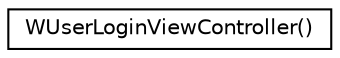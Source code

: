 digraph "Graphical Class Hierarchy"
{
  edge [fontname="Helvetica",fontsize="10",labelfontname="Helvetica",labelfontsize="10"];
  node [fontname="Helvetica",fontsize="10",shape=record];
  rankdir="LR";
  Node1 [label="WUserLoginViewController()",height=0.2,width=0.4,color="black", fillcolor="white", style="filled",URL="$category_w_user_login_view_controller_07_08.html"];
}
